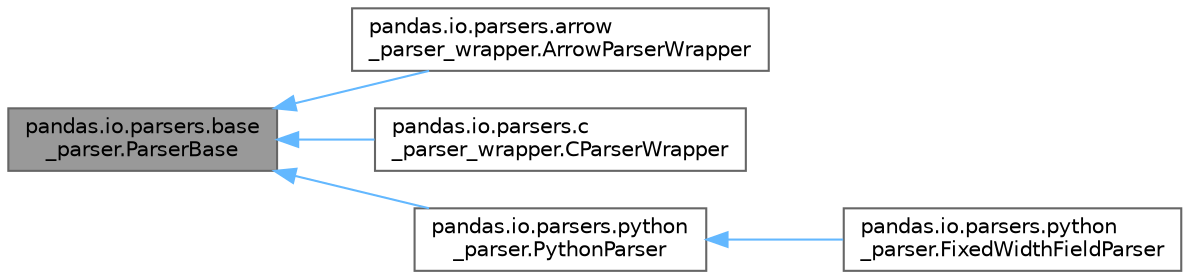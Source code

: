 digraph "pandas.io.parsers.base_parser.ParserBase"
{
 // LATEX_PDF_SIZE
  bgcolor="transparent";
  edge [fontname=Helvetica,fontsize=10,labelfontname=Helvetica,labelfontsize=10];
  node [fontname=Helvetica,fontsize=10,shape=box,height=0.2,width=0.4];
  rankdir="LR";
  Node1 [id="Node000001",label="pandas.io.parsers.base\l_parser.ParserBase",height=0.2,width=0.4,color="gray40", fillcolor="grey60", style="filled", fontcolor="black",tooltip=" "];
  Node1 -> Node2 [id="edge5_Node000001_Node000002",dir="back",color="steelblue1",style="solid",tooltip=" "];
  Node2 [id="Node000002",label="pandas.io.parsers.arrow\l_parser_wrapper.ArrowParserWrapper",height=0.2,width=0.4,color="gray40", fillcolor="white", style="filled",URL="$classpandas_1_1io_1_1parsers_1_1arrow__parser__wrapper_1_1ArrowParserWrapper.html",tooltip=" "];
  Node1 -> Node3 [id="edge6_Node000001_Node000003",dir="back",color="steelblue1",style="solid",tooltip=" "];
  Node3 [id="Node000003",label="pandas.io.parsers.c\l_parser_wrapper.CParserWrapper",height=0.2,width=0.4,color="gray40", fillcolor="white", style="filled",URL="$classpandas_1_1io_1_1parsers_1_1c__parser__wrapper_1_1CParserWrapper.html",tooltip=" "];
  Node1 -> Node4 [id="edge7_Node000001_Node000004",dir="back",color="steelblue1",style="solid",tooltip=" "];
  Node4 [id="Node000004",label="pandas.io.parsers.python\l_parser.PythonParser",height=0.2,width=0.4,color="gray40", fillcolor="white", style="filled",URL="$classpandas_1_1io_1_1parsers_1_1python__parser_1_1PythonParser.html",tooltip=" "];
  Node4 -> Node5 [id="edge8_Node000004_Node000005",dir="back",color="steelblue1",style="solid",tooltip=" "];
  Node5 [id="Node000005",label="pandas.io.parsers.python\l_parser.FixedWidthFieldParser",height=0.2,width=0.4,color="gray40", fillcolor="white", style="filled",URL="$classpandas_1_1io_1_1parsers_1_1python__parser_1_1FixedWidthFieldParser.html",tooltip=" "];
}
